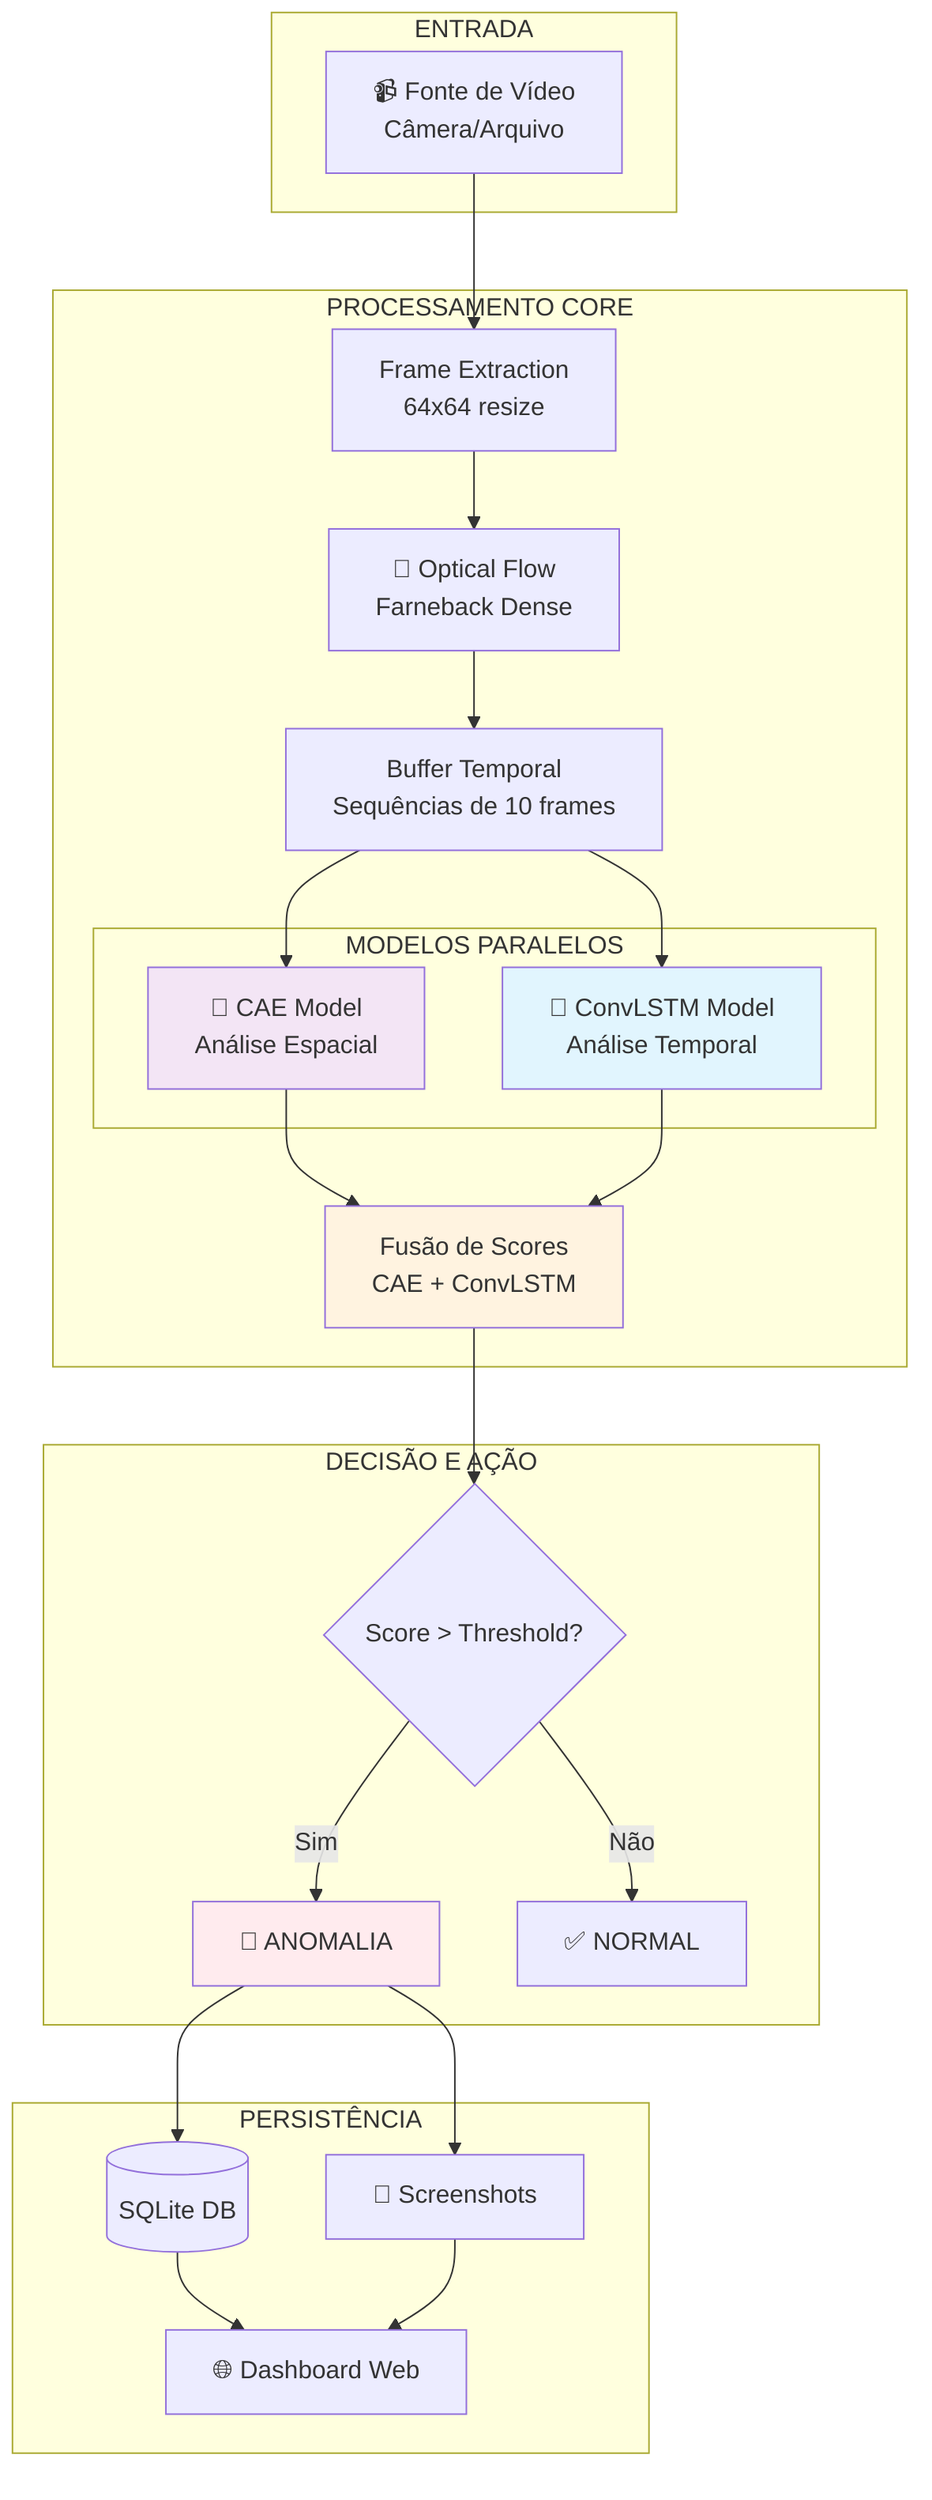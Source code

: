 graph TB
    subgraph "ENTRADA"
        A[📹 Fonte de Vídeo<br/>Câmera/Arquivo]
    end
    
    subgraph "PROCESSAMENTO CORE"
        B[Frame Extraction<br/>64x64 resize]
        C[🔄 Optical Flow<br/>Farneback Dense]
        D[Buffer Temporal<br/>Sequências de 10 frames]
        
        subgraph "MODELOS PARALELOS"
            E[🧠 CAE Model<br/>Análise Espacial]
            F[🔄 ConvLSTM Model<br/>Análise Temporal]
        end
        
        G[Fusão de Scores<br/>CAE + ConvLSTM]
    end
    
    subgraph "DECISÃO E AÇÃO"
        H{Score > Threshold?}
        I[🚨 ANOMALIA]
        J[✅ NORMAL]
    end
    
    subgraph "PERSISTÊNCIA"
        K[(SQLite DB)]
        L[📸 Screenshots]
        M[🌐 Dashboard Web]
    end
    
    A --> B
    B --> C
    C --> D
    D --> E
    D --> F
    E --> G
    F --> G
    G --> H
    H -->|Sim| I
    H -->|Não| J
    I --> K
    I --> L
    K --> M
    L --> M
    
    style E fill:#f3e5f5
    style F fill:#e1f5fe
    style I fill:#ffebee
    style G fill:#fff3e0